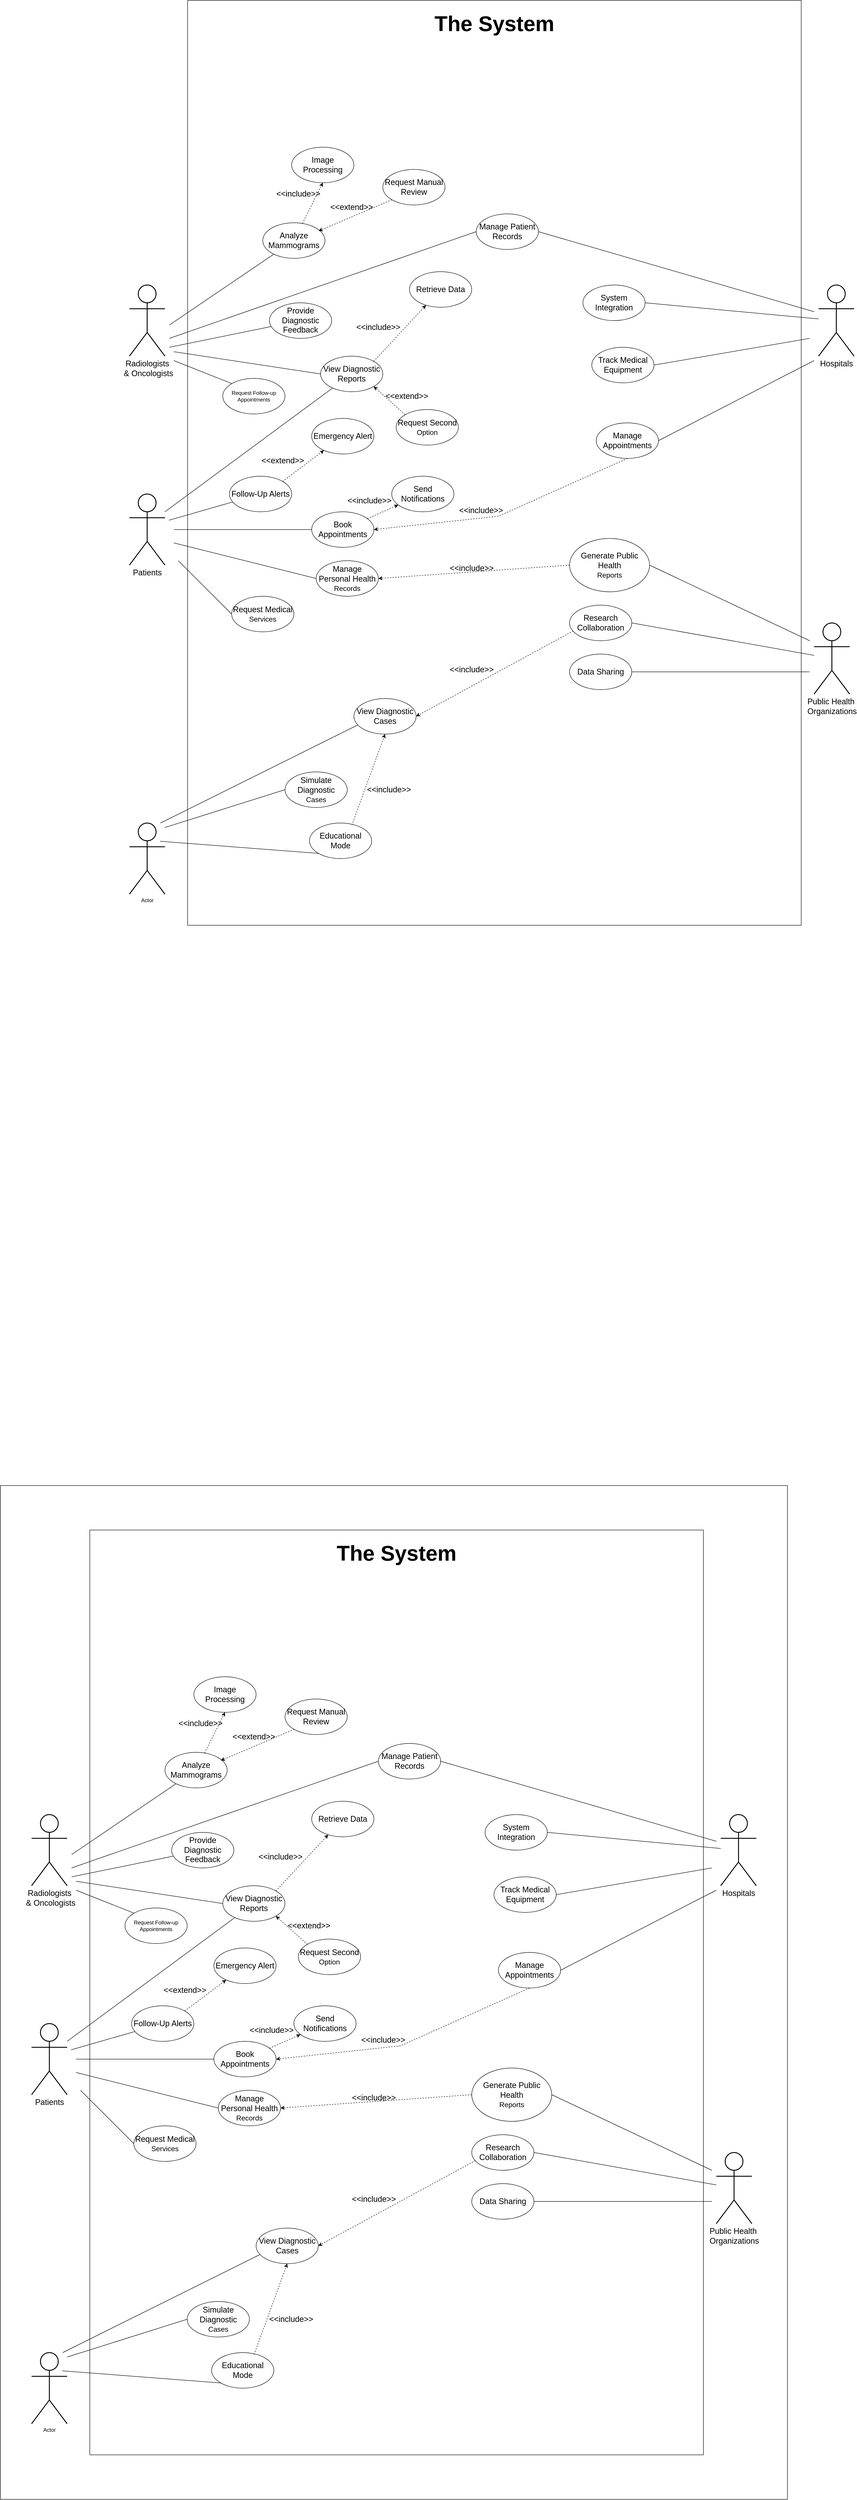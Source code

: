 <mxfile version="24.8.6">
  <diagram name="Page-1" id="EfvkMyXsry1boPUFlgPe">
    <mxGraphModel dx="5600" dy="-515" grid="1" gridSize="10" guides="1" tooltips="1" connect="1" arrows="1" fold="1" page="1" pageScale="1" pageWidth="850" pageHeight="1100" math="0" shadow="0">
      <root>
        <mxCell id="0" />
        <mxCell id="1" parent="0" />
        <mxCell id="jNFCbJLxegR6J5QKIv35-41" value="" style="rounded=0;whiteSpace=wrap;html=1;" vertex="1" parent="1">
          <mxGeometry x="1731" y="3530" width="1380" height="2080" as="geometry" />
        </mxCell>
        <mxCell id="jNFCbJLxegR6J5QKIv35-125" value="&lt;font style=&quot;font-size: 18px;&quot;&gt;&lt;font style=&quot;&quot;&gt;Radiologists&lt;/font&gt;&lt;/font&gt;&lt;div&gt;&lt;font style=&quot;font-size: 18px;&quot;&gt;&lt;font style=&quot;&quot;&gt;&amp;nbsp;&lt;/font&gt;&lt;span style=&quot;background-color: initial;&quot;&gt;&amp;amp;&amp;nbsp;Oncologists&lt;/span&gt;&lt;/font&gt;&lt;/div&gt;" style="shape=umlActor;verticalLabelPosition=bottom;verticalAlign=top;html=1;outlineConnect=0;strokeWidth=2;" vertex="1" parent="1">
          <mxGeometry x="1600" y="4170" width="80" height="160" as="geometry" />
        </mxCell>
        <mxCell id="jNFCbJLxegR6J5QKIv35-126" value="&lt;font style=&quot;font-size: 18px;&quot;&gt;Hospitals&lt;/font&gt;" style="shape=umlActor;verticalLabelPosition=bottom;verticalAlign=top;html=1;outlineConnect=0;strokeWidth=2;" vertex="1" parent="1">
          <mxGeometry x="3150" y="4170" width="80" height="160" as="geometry" />
        </mxCell>
        <mxCell id="jNFCbJLxegR6J5QKIv35-127" value="&lt;font style=&quot;font-size: 18px;&quot;&gt;Patients&lt;/font&gt;" style="shape=umlActor;verticalLabelPosition=bottom;verticalAlign=top;html=1;outlineConnect=0;strokeWidth=2;" vertex="1" parent="1">
          <mxGeometry x="1600" y="4640" width="80" height="160" as="geometry" />
        </mxCell>
        <mxCell id="jNFCbJLxegR6J5QKIv35-128" value="&lt;font style=&quot;font-size: 18px;&quot;&gt;&lt;font style=&quot;&quot;&gt;Public Health&amp;nbsp;&lt;/font&gt;&lt;/font&gt;&lt;div&gt;&lt;font style=&quot;font-size: 18px;&quot;&gt;&lt;span style=&quot;background-color: initial;&quot;&gt;Organizations&lt;/span&gt;&lt;/font&gt;&lt;/div&gt;" style="shape=umlActor;verticalLabelPosition=bottom;verticalAlign=top;html=1;outlineConnect=0;strokeWidth=2;" vertex="1" parent="1">
          <mxGeometry x="3140" y="4930" width="80" height="160" as="geometry" />
        </mxCell>
        <mxCell id="jNFCbJLxegR6J5QKIv35-129" value="Actor" style="shape=umlActor;verticalLabelPosition=bottom;verticalAlign=top;html=1;outlineConnect=0;strokeWidth=2;" vertex="1" parent="1">
          <mxGeometry x="1600" y="5380" width="80" height="160" as="geometry" />
        </mxCell>
        <mxCell id="jNFCbJLxegR6J5QKIv35-130" value="&lt;b&gt;&lt;font style=&quot;font-size: 48px;&quot;&gt;The System&lt;/font&gt;&lt;/b&gt;" style="text;html=1;align=center;verticalAlign=middle;whiteSpace=wrap;rounded=0;" vertex="1" parent="1">
          <mxGeometry x="2216" y="3567" width="410" height="30" as="geometry" />
        </mxCell>
        <mxCell id="jNFCbJLxegR6J5QKIv35-131" value="&lt;font style=&quot;font-size: 18px;&quot;&gt;Analyze Mammograms&lt;/font&gt;" style="ellipse;whiteSpace=wrap;html=1;" vertex="1" parent="1">
          <mxGeometry x="1900" y="4030" width="140" height="80" as="geometry" />
        </mxCell>
        <mxCell id="jNFCbJLxegR6J5QKIv35-132" value="&lt;font style=&quot;font-size: 18px;&quot;&gt;Image Processing&lt;/font&gt;" style="ellipse;whiteSpace=wrap;html=1;" vertex="1" parent="1">
          <mxGeometry x="1965" y="3860" width="140" height="80" as="geometry" />
        </mxCell>
        <mxCell id="jNFCbJLxegR6J5QKIv35-133" value="&lt;font style=&quot;font-size: 18px;&quot;&gt;Request Manual Review&lt;/font&gt;" style="ellipse;whiteSpace=wrap;html=1;" vertex="1" parent="1">
          <mxGeometry x="2170" y="3910" width="140" height="80" as="geometry" />
        </mxCell>
        <mxCell id="jNFCbJLxegR6J5QKIv35-134" value="&lt;font style=&quot;font-size: 18px;&quot;&gt;Manage Patient Records&lt;/font&gt;" style="ellipse;whiteSpace=wrap;html=1;" vertex="1" parent="1">
          <mxGeometry x="2380" y="4010" width="140" height="80" as="geometry" />
        </mxCell>
        <mxCell id="jNFCbJLxegR6J5QKIv35-135" value="&lt;font style=&quot;font-size: 18px;&quot;&gt;Provide Diagnostic Feedback&lt;/font&gt;" style="ellipse;whiteSpace=wrap;html=1;" vertex="1" parent="1">
          <mxGeometry x="1915" y="4210" width="140" height="80" as="geometry" />
        </mxCell>
        <mxCell id="jNFCbJLxegR6J5QKIv35-136" value="&lt;font style=&quot;font-size: 18px;&quot;&gt;Retrieve Data&lt;/font&gt;" style="ellipse;whiteSpace=wrap;html=1;" vertex="1" parent="1">
          <mxGeometry x="2230" y="4140" width="140" height="80" as="geometry" />
        </mxCell>
        <mxCell id="jNFCbJLxegR6J5QKIv35-137" value="&lt;font style=&quot;font-size: 18px;&quot;&gt;System Integration&lt;/font&gt;" style="ellipse;whiteSpace=wrap;html=1;" vertex="1" parent="1">
          <mxGeometry x="2620" y="4170" width="140" height="80" as="geometry" />
        </mxCell>
        <mxCell id="jNFCbJLxegR6J5QKIv35-138" value="Request Follow-up&lt;div&gt;Appointments&lt;/div&gt;" style="ellipse;whiteSpace=wrap;html=1;" vertex="1" parent="1">
          <mxGeometry x="1810" y="4380" width="140" height="80" as="geometry" />
        </mxCell>
        <mxCell id="jNFCbJLxegR6J5QKIv35-139" value="&lt;font style=&quot;font-size: 18px;&quot;&gt;View Diagnostic Reports&lt;/font&gt;" style="ellipse;whiteSpace=wrap;html=1;" vertex="1" parent="1">
          <mxGeometry x="2030" y="4330" width="140" height="80" as="geometry" />
        </mxCell>
        <mxCell id="jNFCbJLxegR6J5QKIv35-140" value="&lt;font style=&quot;font-size: 18px;&quot;&gt;Track Medical Equipment&lt;/font&gt;" style="ellipse;whiteSpace=wrap;html=1;" vertex="1" parent="1">
          <mxGeometry x="2640" y="4310" width="140" height="80" as="geometry" />
        </mxCell>
        <mxCell id="jNFCbJLxegR6J5QKIv35-141" value="&lt;font style=&quot;font-size: 18px;&quot;&gt;Follow-Up Alerts&lt;/font&gt;" style="ellipse;whiteSpace=wrap;html=1;" vertex="1" parent="1">
          <mxGeometry x="1825" y="4600" width="140" height="80" as="geometry" />
        </mxCell>
        <mxCell id="jNFCbJLxegR6J5QKIv35-142" value="&lt;font style=&quot;font-size: 18px;&quot;&gt;Emergency Alert&lt;/font&gt;" style="ellipse;whiteSpace=wrap;html=1;" vertex="1" parent="1">
          <mxGeometry x="2010" y="4470" width="140" height="80" as="geometry" />
        </mxCell>
        <mxCell id="jNFCbJLxegR6J5QKIv35-143" value="&lt;font style=&quot;font-size: 18px;&quot;&gt;Request Second&lt;/font&gt;&lt;div&gt;&lt;font size=&quot;3&quot;&gt;Option&lt;/font&gt;&lt;/div&gt;" style="ellipse;whiteSpace=wrap;html=1;" vertex="1" parent="1">
          <mxGeometry x="2200" y="4450" width="140" height="80" as="geometry" />
        </mxCell>
        <mxCell id="jNFCbJLxegR6J5QKIv35-144" value="&lt;font style=&quot;font-size: 18px;&quot;&gt;Send Notifications&lt;/font&gt;" style="ellipse;whiteSpace=wrap;html=1;" vertex="1" parent="1">
          <mxGeometry x="2190" y="4600" width="140" height="80" as="geometry" />
        </mxCell>
        <mxCell id="jNFCbJLxegR6J5QKIv35-145" value="&lt;font style=&quot;font-size: 18px;&quot;&gt;Book Appointments&lt;/font&gt;" style="ellipse;whiteSpace=wrap;html=1;" vertex="1" parent="1">
          <mxGeometry x="2010" y="4680" width="140" height="80" as="geometry" />
        </mxCell>
        <mxCell id="jNFCbJLxegR6J5QKIv35-146" value="&lt;font style=&quot;font-size: 18px;&quot;&gt;Manage Appointments&lt;/font&gt;" style="ellipse;whiteSpace=wrap;html=1;" vertex="1" parent="1">
          <mxGeometry x="2650" y="4480" width="140" height="80" as="geometry" />
        </mxCell>
        <mxCell id="jNFCbJLxegR6J5QKIv35-147" value="&lt;font style=&quot;font-size: 18px;&quot;&gt;Generate Public Health&lt;/font&gt;&lt;div&gt;&lt;font size=&quot;3&quot;&gt;Reports&lt;/font&gt;&lt;/div&gt;" style="ellipse;whiteSpace=wrap;html=1;" vertex="1" parent="1">
          <mxGeometry x="2590" y="4740" width="180" height="120" as="geometry" />
        </mxCell>
        <mxCell id="jNFCbJLxegR6J5QKIv35-148" value="&lt;font style=&quot;font-size: 18px;&quot;&gt;Manage Personal Health&lt;/font&gt;&lt;div&gt;&lt;font size=&quot;3&quot;&gt;Records&lt;/font&gt;&lt;/div&gt;" style="ellipse;whiteSpace=wrap;html=1;" vertex="1" parent="1">
          <mxGeometry x="2020" y="4790" width="140" height="80" as="geometry" />
        </mxCell>
        <mxCell id="jNFCbJLxegR6J5QKIv35-149" value="&lt;font style=&quot;font-size: 18px;&quot;&gt;Request Medical&lt;/font&gt;&lt;div&gt;&lt;font size=&quot;3&quot;&gt;Services&lt;/font&gt;&lt;/div&gt;" style="ellipse;whiteSpace=wrap;html=1;" vertex="1" parent="1">
          <mxGeometry x="1830" y="4870" width="140" height="80" as="geometry" />
        </mxCell>
        <mxCell id="jNFCbJLxegR6J5QKIv35-150" value="&lt;font style=&quot;font-size: 18px;&quot;&gt;Research Collaboration&lt;/font&gt;" style="ellipse;whiteSpace=wrap;html=1;" vertex="1" parent="1">
          <mxGeometry x="2590" y="4890" width="140" height="80" as="geometry" />
        </mxCell>
        <mxCell id="jNFCbJLxegR6J5QKIv35-151" value="&lt;font style=&quot;font-size: 18px;&quot;&gt;View Diagnostic Cases&lt;/font&gt;" style="ellipse;whiteSpace=wrap;html=1;" vertex="1" parent="1">
          <mxGeometry x="2105" y="5100" width="140" height="80" as="geometry" />
        </mxCell>
        <mxCell id="jNFCbJLxegR6J5QKIv35-152" value="&lt;font style=&quot;font-size: 18px;&quot;&gt;Data Sharing&lt;/font&gt;" style="ellipse;whiteSpace=wrap;html=1;" vertex="1" parent="1">
          <mxGeometry x="2590" y="5000" width="140" height="80" as="geometry" />
        </mxCell>
        <mxCell id="jNFCbJLxegR6J5QKIv35-153" value="&lt;font style=&quot;font-size: 18px;&quot;&gt;Simulate Diagnostic&lt;/font&gt;&lt;div&gt;&lt;font size=&quot;3&quot;&gt;Cases&lt;/font&gt;&lt;/div&gt;" style="ellipse;whiteSpace=wrap;html=1;" vertex="1" parent="1">
          <mxGeometry x="1950" y="5265" width="140" height="80" as="geometry" />
        </mxCell>
        <mxCell id="jNFCbJLxegR6J5QKIv35-154" value="&lt;font style=&quot;font-size: 18px;&quot;&gt;Educational Mode&lt;/font&gt;" style="ellipse;whiteSpace=wrap;html=1;" vertex="1" parent="1">
          <mxGeometry x="2005" y="5380" width="140" height="80" as="geometry" />
        </mxCell>
        <mxCell id="jNFCbJLxegR6J5QKIv35-155" value="" style="endArrow=none;html=1;rounded=0;" edge="1" target="jNFCbJLxegR6J5QKIv35-131" parent="1">
          <mxGeometry width="50" height="50" relative="1" as="geometry">
            <mxPoint x="1690" y="4260" as="sourcePoint" />
            <mxPoint x="1740" y="4210" as="targetPoint" />
          </mxGeometry>
        </mxCell>
        <mxCell id="jNFCbJLxegR6J5QKIv35-156" value="" style="endArrow=classic;html=1;rounded=0;entryX=0.5;entryY=1;entryDx=0;entryDy=0;dashed=1;" edge="1" source="jNFCbJLxegR6J5QKIv35-131" target="jNFCbJLxegR6J5QKIv35-132" parent="1">
          <mxGeometry width="50" height="50" relative="1" as="geometry">
            <mxPoint x="1905" y="4010" as="sourcePoint" />
            <mxPoint x="1955" y="3960" as="targetPoint" />
          </mxGeometry>
        </mxCell>
        <mxCell id="jNFCbJLxegR6J5QKIv35-157" value="" style="endArrow=classic;html=1;rounded=0;entryX=0.898;entryY=0.23;entryDx=0;entryDy=0;dashed=1;exitX=0;exitY=1;exitDx=0;exitDy=0;entryPerimeter=0;" edge="1" source="jNFCbJLxegR6J5QKIv35-133" target="jNFCbJLxegR6J5QKIv35-131" parent="1">
          <mxGeometry width="50" height="50" relative="1" as="geometry">
            <mxPoint x="1929" y="4022" as="sourcePoint" />
            <mxPoint x="1950" y="3980" as="targetPoint" />
          </mxGeometry>
        </mxCell>
        <mxCell id="jNFCbJLxegR6J5QKIv35-158" value="" style="endArrow=none;html=1;rounded=0;entryX=0;entryY=0.5;entryDx=0;entryDy=0;" edge="1" target="jNFCbJLxegR6J5QKIv35-134" parent="1">
          <mxGeometry width="50" height="50" relative="1" as="geometry">
            <mxPoint x="1690" y="4290" as="sourcePoint" />
            <mxPoint x="1740" y="4240" as="targetPoint" />
          </mxGeometry>
        </mxCell>
        <mxCell id="jNFCbJLxegR6J5QKIv35-159" value="" style="endArrow=none;html=1;rounded=0;" edge="1" target="jNFCbJLxegR6J5QKIv35-135" parent="1">
          <mxGeometry width="50" height="50" relative="1" as="geometry">
            <mxPoint x="1690" y="4310" as="sourcePoint" />
            <mxPoint x="1760" y="4270" as="targetPoint" />
          </mxGeometry>
        </mxCell>
        <mxCell id="jNFCbJLxegR6J5QKIv35-160" value="" style="endArrow=classic;html=1;rounded=0;exitX=1;exitY=0;exitDx=0;exitDy=0;dashed=1;" edge="1" source="jNFCbJLxegR6J5QKIv35-139" target="jNFCbJLxegR6J5QKIv35-136" parent="1">
          <mxGeometry width="50" height="50" relative="1" as="geometry">
            <mxPoint x="2120.003" y="4321.628" as="sourcePoint" />
            <mxPoint x="2260" y="4220" as="targetPoint" />
          </mxGeometry>
        </mxCell>
        <mxCell id="jNFCbJLxegR6J5QKIv35-161" value="" style="endArrow=none;html=1;rounded=0;exitX=1;exitY=0.5;exitDx=0;exitDy=0;" edge="1" source="jNFCbJLxegR6J5QKIv35-137" target="jNFCbJLxegR6J5QKIv35-126" parent="1">
          <mxGeometry width="50" height="50" relative="1" as="geometry">
            <mxPoint x="2460" y="4300" as="sourcePoint" />
            <mxPoint x="2510" y="4250" as="targetPoint" />
          </mxGeometry>
        </mxCell>
        <mxCell id="jNFCbJLxegR6J5QKIv35-162" value="" style="endArrow=none;html=1;rounded=0;exitX=1;exitY=0.5;exitDx=0;exitDy=0;" edge="1" source="jNFCbJLxegR6J5QKIv35-140" parent="1">
          <mxGeometry width="50" height="50" relative="1" as="geometry">
            <mxPoint x="2560" y="4440" as="sourcePoint" />
            <mxPoint x="3130" y="4290" as="targetPoint" />
          </mxGeometry>
        </mxCell>
        <mxCell id="jNFCbJLxegR6J5QKIv35-163" value="" style="endArrow=none;html=1;rounded=0;exitX=1;exitY=0.5;exitDx=0;exitDy=0;" edge="1" source="jNFCbJLxegR6J5QKIv35-146" parent="1">
          <mxGeometry width="50" height="50" relative="1" as="geometry">
            <mxPoint x="2440" y="4560" as="sourcePoint" />
            <mxPoint x="3140" y="4340" as="targetPoint" />
          </mxGeometry>
        </mxCell>
        <mxCell id="jNFCbJLxegR6J5QKIv35-164" value="" style="endArrow=classic;html=1;rounded=0;entryX=1;entryY=1;entryDx=0;entryDy=0;exitX=0;exitY=0;exitDx=0;exitDy=0;dashed=1;" edge="1" source="jNFCbJLxegR6J5QKIv35-143" target="jNFCbJLxegR6J5QKIv35-139" parent="1">
          <mxGeometry width="50" height="50" relative="1" as="geometry">
            <mxPoint x="2134.5" y="4500" as="sourcePoint" />
            <mxPoint x="2185.5" y="4429" as="targetPoint" />
          </mxGeometry>
        </mxCell>
        <mxCell id="jNFCbJLxegR6J5QKIv35-165" value="" style="endArrow=none;html=1;rounded=0;entryX=0;entryY=0;entryDx=0;entryDy=0;" edge="1" target="jNFCbJLxegR6J5QKIv35-138" parent="1">
          <mxGeometry width="50" height="50" relative="1" as="geometry">
            <mxPoint x="1700" y="4340" as="sourcePoint" />
            <mxPoint x="1915" y="4280" as="targetPoint" />
          </mxGeometry>
        </mxCell>
        <mxCell id="jNFCbJLxegR6J5QKIv35-166" value="" style="endArrow=classic;html=1;rounded=0;dashed=1;" edge="1" source="jNFCbJLxegR6J5QKIv35-145" target="jNFCbJLxegR6J5QKIv35-144" parent="1">
          <mxGeometry width="50" height="50" relative="1" as="geometry">
            <mxPoint x="2150" y="4650" as="sourcePoint" />
            <mxPoint x="2124" y="4599" as="targetPoint" />
          </mxGeometry>
        </mxCell>
        <mxCell id="jNFCbJLxegR6J5QKIv35-167" value="" style="endArrow=classic;html=1;rounded=0;dashed=1;exitX=1;exitY=0;exitDx=0;exitDy=0;" edge="1" source="jNFCbJLxegR6J5QKIv35-141" target="jNFCbJLxegR6J5QKIv35-142" parent="1">
          <mxGeometry width="50" height="50" relative="1" as="geometry">
            <mxPoint x="1991" y="4670" as="sourcePoint" />
            <mxPoint x="2029" y="4642" as="targetPoint" />
          </mxGeometry>
        </mxCell>
        <mxCell id="jNFCbJLxegR6J5QKIv35-168" value="" style="endArrow=classic;html=1;rounded=0;dashed=1;exitX=0.5;exitY=1;exitDx=0;exitDy=0;entryX=1;entryY=0.5;entryDx=0;entryDy=0;" edge="1" source="jNFCbJLxegR6J5QKIv35-146" target="jNFCbJLxegR6J5QKIv35-145" parent="1">
          <mxGeometry width="50" height="50" relative="1" as="geometry">
            <mxPoint x="2303" y="4730" as="sourcePoint" />
            <mxPoint x="2340" y="4702" as="targetPoint" />
            <Array as="points">
              <mxPoint x="2430" y="4690" />
            </Array>
          </mxGeometry>
        </mxCell>
        <mxCell id="jNFCbJLxegR6J5QKIv35-169" value="" style="endArrow=none;html=1;rounded=0;exitX=1;exitY=0.5;exitDx=0;exitDy=0;" edge="1" source="jNFCbJLxegR6J5QKIv35-147" parent="1">
          <mxGeometry width="50" height="50" relative="1" as="geometry">
            <mxPoint x="2820" y="4960" as="sourcePoint" />
            <mxPoint x="3130" y="4970" as="targetPoint" />
          </mxGeometry>
        </mxCell>
        <mxCell id="jNFCbJLxegR6J5QKIv35-170" value="" style="endArrow=classic;html=1;rounded=0;dashed=1;exitX=0;exitY=0.5;exitDx=0;exitDy=0;entryX=1;entryY=0.5;entryDx=0;entryDy=0;" edge="1" source="jNFCbJLxegR6J5QKIv35-147" target="jNFCbJLxegR6J5QKIv35-148" parent="1">
          <mxGeometry width="50" height="50" relative="1" as="geometry">
            <mxPoint x="2536" y="4720" as="sourcePoint" />
            <mxPoint x="2340" y="4812" as="targetPoint" />
          </mxGeometry>
        </mxCell>
        <mxCell id="jNFCbJLxegR6J5QKIv35-171" value="" style="endArrow=none;html=1;rounded=0;exitX=1;exitY=0.5;exitDx=0;exitDy=0;" edge="1" source="jNFCbJLxegR6J5QKIv35-150" parent="1" target="jNFCbJLxegR6J5QKIv35-128">
          <mxGeometry width="50" height="50" relative="1" as="geometry">
            <mxPoint x="2660" y="4990" as="sourcePoint" />
            <mxPoint x="3100" y="5040" as="targetPoint" />
          </mxGeometry>
        </mxCell>
        <mxCell id="jNFCbJLxegR6J5QKIv35-172" value="" style="endArrow=none;html=1;rounded=0;exitX=1;exitY=0.5;exitDx=0;exitDy=0;" edge="1" source="jNFCbJLxegR6J5QKIv35-152" parent="1">
          <mxGeometry width="50" height="50" relative="1" as="geometry">
            <mxPoint x="2690" y="5100" as="sourcePoint" />
            <mxPoint x="3130" y="5040" as="targetPoint" />
          </mxGeometry>
        </mxCell>
        <mxCell id="jNFCbJLxegR6J5QKIv35-173" value="" style="endArrow=none;html=1;rounded=0;" edge="1" target="jNFCbJLxegR6J5QKIv35-139" parent="1">
          <mxGeometry width="50" height="50" relative="1" as="geometry">
            <mxPoint x="1680" y="4680" as="sourcePoint" />
            <mxPoint x="1730" y="4630" as="targetPoint" />
          </mxGeometry>
        </mxCell>
        <mxCell id="jNFCbJLxegR6J5QKIv35-174" value="" style="endArrow=none;html=1;rounded=0;" edge="1" target="jNFCbJLxegR6J5QKIv35-141" parent="1">
          <mxGeometry width="50" height="50" relative="1" as="geometry">
            <mxPoint x="1689" y="4699" as="sourcePoint" />
            <mxPoint x="2065" y="4430" as="targetPoint" />
          </mxGeometry>
        </mxCell>
        <mxCell id="jNFCbJLxegR6J5QKIv35-175" value="" style="endArrow=none;html=1;rounded=0;entryX=0;entryY=0.5;entryDx=0;entryDy=0;" edge="1" target="jNFCbJLxegR6J5QKIv35-145" parent="1">
          <mxGeometry width="50" height="50" relative="1" as="geometry">
            <mxPoint x="1700" y="4720" as="sourcePoint" />
            <mxPoint x="1750" y="4670" as="targetPoint" />
          </mxGeometry>
        </mxCell>
        <mxCell id="jNFCbJLxegR6J5QKIv35-176" value="" style="endArrow=none;html=1;rounded=0;entryX=0;entryY=0.5;entryDx=0;entryDy=0;" edge="1" target="jNFCbJLxegR6J5QKIv35-149" parent="1">
          <mxGeometry width="50" height="50" relative="1" as="geometry">
            <mxPoint x="1710" y="4790" as="sourcePoint" />
            <mxPoint x="2020" y="4730" as="targetPoint" />
          </mxGeometry>
        </mxCell>
        <mxCell id="jNFCbJLxegR6J5QKIv35-177" value="" style="endArrow=none;html=1;rounded=0;entryX=0;entryY=0.5;entryDx=0;entryDy=0;" edge="1" target="jNFCbJLxegR6J5QKIv35-148" parent="1">
          <mxGeometry width="50" height="50" relative="1" as="geometry">
            <mxPoint x="1700" y="4750" as="sourcePoint" />
            <mxPoint x="1760" y="4710" as="targetPoint" />
          </mxGeometry>
        </mxCell>
        <mxCell id="jNFCbJLxegR6J5QKIv35-178" value="" style="endArrow=none;html=1;rounded=0;entryX=0;entryY=0.5;entryDx=0;entryDy=0;" edge="1" target="jNFCbJLxegR6J5QKIv35-153" parent="1">
          <mxGeometry width="50" height="50" relative="1" as="geometry">
            <mxPoint x="1680" y="5390" as="sourcePoint" />
            <mxPoint x="1720" y="5330" as="targetPoint" />
          </mxGeometry>
        </mxCell>
        <mxCell id="jNFCbJLxegR6J5QKIv35-179" value="" style="endArrow=none;html=1;rounded=0;entryX=0;entryY=1;entryDx=0;entryDy=0;" edge="1" target="jNFCbJLxegR6J5QKIv35-154" parent="1">
          <mxGeometry width="50" height="50" relative="1" as="geometry">
            <mxPoint x="1669" y="5421" as="sourcePoint" />
            <mxPoint x="1930" y="5250" as="targetPoint" />
          </mxGeometry>
        </mxCell>
        <mxCell id="jNFCbJLxegR6J5QKIv35-180" value="" style="endArrow=none;html=1;rounded=0;entryX=0.057;entryY=0.747;entryDx=0;entryDy=0;entryPerimeter=0;" edge="1" target="jNFCbJLxegR6J5QKIv35-151" parent="1">
          <mxGeometry width="50" height="50" relative="1" as="geometry">
            <mxPoint x="1670" y="5380" as="sourcePoint" />
            <mxPoint x="1720" y="5330" as="targetPoint" />
          </mxGeometry>
        </mxCell>
        <mxCell id="jNFCbJLxegR6J5QKIv35-181" value="" style="endArrow=classic;html=1;rounded=0;dashed=1;exitX=0.059;exitY=0.726;exitDx=0;exitDy=0;entryX=1;entryY=0.5;entryDx=0;entryDy=0;exitPerimeter=0;" edge="1" source="jNFCbJLxegR6J5QKIv35-150" target="jNFCbJLxegR6J5QKIv35-151" parent="1">
          <mxGeometry width="50" height="50" relative="1" as="geometry">
            <mxPoint x="2460" y="5005" as="sourcePoint" />
            <mxPoint x="2120" y="5015" as="targetPoint" />
          </mxGeometry>
        </mxCell>
        <mxCell id="jNFCbJLxegR6J5QKIv35-182" value="" style="endArrow=classic;html=1;rounded=0;dashed=1;exitX=0.682;exitY=0.053;exitDx=0;exitDy=0;entryX=0.5;entryY=1;entryDx=0;entryDy=0;exitPerimeter=0;" edge="1" source="jNFCbJLxegR6J5QKIv35-154" target="jNFCbJLxegR6J5QKIv35-151" parent="1">
          <mxGeometry width="50" height="50" relative="1" as="geometry">
            <mxPoint x="2481.5" y="5219" as="sourcePoint" />
            <mxPoint x="2218.5" y="5401" as="targetPoint" />
          </mxGeometry>
        </mxCell>
        <mxCell id="jNFCbJLxegR6J5QKIv35-183" value="" style="endArrow=none;html=1;rounded=0;exitX=1;exitY=0.5;exitDx=0;exitDy=0;" edge="1" source="jNFCbJLxegR6J5QKIv35-134" parent="1">
          <mxGeometry width="50" height="50" relative="1" as="geometry">
            <mxPoint x="2500" y="4180" as="sourcePoint" />
            <mxPoint x="3140" y="4230" as="targetPoint" />
          </mxGeometry>
        </mxCell>
        <mxCell id="jNFCbJLxegR6J5QKIv35-184" value="" style="endArrow=none;html=1;rounded=0;entryX=0;entryY=0.5;entryDx=0;entryDy=0;" edge="1" target="jNFCbJLxegR6J5QKIv35-139" parent="1">
          <mxGeometry width="50" height="50" relative="1" as="geometry">
            <mxPoint x="1700" y="4320" as="sourcePoint" />
            <mxPoint x="1929" y="4273" as="targetPoint" />
          </mxGeometry>
        </mxCell>
        <mxCell id="jNFCbJLxegR6J5QKIv35-185" value="&lt;font style=&quot;font-size: 18px;&quot;&gt;&amp;lt;&amp;lt;include&amp;gt;&amp;gt;&lt;/font&gt;" style="text;html=1;align=center;verticalAlign=middle;whiteSpace=wrap;rounded=0;" vertex="1" parent="1">
          <mxGeometry x="1950" y="3950" width="60" height="30" as="geometry" />
        </mxCell>
        <mxCell id="jNFCbJLxegR6J5QKIv35-186" value="&lt;font style=&quot;font-size: 18px;&quot;&gt;&amp;lt;&amp;lt;extend&amp;gt;&amp;gt;&lt;/font&gt;" style="text;html=1;align=center;verticalAlign=middle;whiteSpace=wrap;rounded=0;" vertex="1" parent="1">
          <mxGeometry x="2070" y="3980" width="60" height="30" as="geometry" />
        </mxCell>
        <mxCell id="jNFCbJLxegR6J5QKIv35-187" value="&lt;font style=&quot;font-size: 18px;&quot;&gt;&amp;lt;&amp;lt;extend&amp;gt;&amp;gt;&lt;/font&gt;" style="text;html=1;align=center;verticalAlign=middle;whiteSpace=wrap;rounded=0;" vertex="1" parent="1">
          <mxGeometry x="2194" y="4405" width="60" height="30" as="geometry" />
        </mxCell>
        <mxCell id="jNFCbJLxegR6J5QKIv35-188" value="&lt;font style=&quot;font-size: 18px;&quot;&gt;&amp;lt;&amp;lt;include&amp;gt;&amp;gt;&lt;/font&gt;" style="text;html=1;align=center;verticalAlign=middle;whiteSpace=wrap;rounded=0;" vertex="1" parent="1">
          <mxGeometry x="2130" y="4250" width="60" height="30" as="geometry" />
        </mxCell>
        <mxCell id="jNFCbJLxegR6J5QKIv35-189" value="&lt;font style=&quot;font-size: 18px;&quot;&gt;&amp;lt;&amp;lt;extend&amp;gt;&amp;gt;&lt;/font&gt;" style="text;html=1;align=center;verticalAlign=middle;whiteSpace=wrap;rounded=0;" vertex="1" parent="1">
          <mxGeometry x="1915" y="4550" width="60" height="30" as="geometry" />
        </mxCell>
        <mxCell id="jNFCbJLxegR6J5QKIv35-190" value="&lt;font style=&quot;font-size: 18px;&quot;&gt;&amp;lt;&amp;lt;include&amp;gt;&amp;gt;&lt;/font&gt;" style="text;html=1;align=center;verticalAlign=middle;whiteSpace=wrap;rounded=0;" vertex="1" parent="1">
          <mxGeometry x="2110" y="4640" width="60" height="30" as="geometry" />
        </mxCell>
        <mxCell id="jNFCbJLxegR6J5QKIv35-191" value="&lt;font style=&quot;font-size: 18px;&quot;&gt;&amp;lt;&amp;lt;include&amp;gt;&amp;gt;&lt;/font&gt;" style="text;html=1;align=center;verticalAlign=middle;whiteSpace=wrap;rounded=0;" vertex="1" parent="1">
          <mxGeometry x="2361" y="4662" width="60" height="30" as="geometry" />
        </mxCell>
        <mxCell id="jNFCbJLxegR6J5QKIv35-192" value="&lt;font style=&quot;font-size: 18px;&quot;&gt;&amp;lt;&amp;lt;include&amp;gt;&amp;gt;&lt;/font&gt;" style="text;html=1;align=center;verticalAlign=middle;whiteSpace=wrap;rounded=0;" vertex="1" parent="1">
          <mxGeometry x="2340" y="4792" width="60" height="30" as="geometry" />
        </mxCell>
        <mxCell id="jNFCbJLxegR6J5QKIv35-193" value="&lt;font style=&quot;font-size: 18px;&quot;&gt;&amp;lt;&amp;lt;include&amp;gt;&amp;gt;&lt;/font&gt;" style="text;html=1;align=center;verticalAlign=middle;whiteSpace=wrap;rounded=0;" vertex="1" parent="1">
          <mxGeometry x="2340" y="5020" width="60" height="30" as="geometry" />
        </mxCell>
        <mxCell id="jNFCbJLxegR6J5QKIv35-194" value="&lt;font style=&quot;font-size: 18px;&quot;&gt;&amp;lt;&amp;lt;include&amp;gt;&amp;gt;&lt;/font&gt;" style="text;html=1;align=center;verticalAlign=middle;whiteSpace=wrap;rounded=0;" vertex="1" parent="1">
          <mxGeometry x="2154" y="5290" width="60" height="30" as="geometry" />
        </mxCell>
        <mxCell id="jNFCbJLxegR6J5QKIv35-199" value="" style="rounded=0;whiteSpace=wrap;html=1;fillColor=none;container=1;" vertex="1" parent="1">
          <mxGeometry x="1310" y="6870" width="1770" height="2280" as="geometry" />
        </mxCell>
        <mxCell id="jNFCbJLxegR6J5QKIv35-200" value="" style="rounded=0;whiteSpace=wrap;html=1;" vertex="1" parent="jNFCbJLxegR6J5QKIv35-199">
          <mxGeometry x="201" y="100" width="1380" height="2080" as="geometry" />
        </mxCell>
        <mxCell id="jNFCbJLxegR6J5QKIv35-201" value="&lt;font style=&quot;font-size: 18px;&quot;&gt;&lt;font style=&quot;&quot;&gt;Radiologists&lt;/font&gt;&lt;/font&gt;&lt;div&gt;&lt;font style=&quot;font-size: 18px;&quot;&gt;&lt;font style=&quot;&quot;&gt;&amp;nbsp;&lt;/font&gt;&lt;span style=&quot;background-color: initial;&quot;&gt;&amp;amp;&amp;nbsp;Oncologists&lt;/span&gt;&lt;/font&gt;&lt;/div&gt;" style="shape=umlActor;verticalLabelPosition=bottom;verticalAlign=top;html=1;outlineConnect=0;strokeWidth=2;" vertex="1" parent="jNFCbJLxegR6J5QKIv35-199">
          <mxGeometry x="70" y="740" width="80" height="160" as="geometry" />
        </mxCell>
        <mxCell id="jNFCbJLxegR6J5QKIv35-202" value="&lt;font style=&quot;font-size: 18px;&quot;&gt;Hospitals&lt;/font&gt;" style="shape=umlActor;verticalLabelPosition=bottom;verticalAlign=top;html=1;outlineConnect=0;strokeWidth=2;" vertex="1" parent="jNFCbJLxegR6J5QKIv35-199">
          <mxGeometry x="1620" y="740" width="80" height="160" as="geometry" />
        </mxCell>
        <mxCell id="jNFCbJLxegR6J5QKIv35-203" value="&lt;font style=&quot;font-size: 18px;&quot;&gt;Patients&lt;/font&gt;" style="shape=umlActor;verticalLabelPosition=bottom;verticalAlign=top;html=1;outlineConnect=0;strokeWidth=2;" vertex="1" parent="jNFCbJLxegR6J5QKIv35-199">
          <mxGeometry x="70" y="1210" width="80" height="160" as="geometry" />
        </mxCell>
        <mxCell id="jNFCbJLxegR6J5QKIv35-204" value="&lt;font style=&quot;font-size: 18px;&quot;&gt;&lt;font style=&quot;&quot;&gt;Public Health&amp;nbsp;&lt;/font&gt;&lt;/font&gt;&lt;div&gt;&lt;font style=&quot;font-size: 18px;&quot;&gt;&lt;span style=&quot;background-color: initial;&quot;&gt;Organizations&lt;/span&gt;&lt;/font&gt;&lt;/div&gt;" style="shape=umlActor;verticalLabelPosition=bottom;verticalAlign=top;html=1;outlineConnect=0;strokeWidth=2;" vertex="1" parent="jNFCbJLxegR6J5QKIv35-199">
          <mxGeometry x="1610" y="1500" width="80" height="160" as="geometry" />
        </mxCell>
        <mxCell id="jNFCbJLxegR6J5QKIv35-205" value="Actor" style="shape=umlActor;verticalLabelPosition=bottom;verticalAlign=top;html=1;outlineConnect=0;strokeWidth=2;" vertex="1" parent="jNFCbJLxegR6J5QKIv35-199">
          <mxGeometry x="70" y="1950" width="80" height="160" as="geometry" />
        </mxCell>
        <mxCell id="jNFCbJLxegR6J5QKIv35-206" value="&lt;b&gt;&lt;font style=&quot;font-size: 48px;&quot;&gt;The System&lt;/font&gt;&lt;/b&gt;" style="text;html=1;align=center;verticalAlign=middle;whiteSpace=wrap;rounded=0;" vertex="1" parent="jNFCbJLxegR6J5QKIv35-199">
          <mxGeometry x="686" y="137" width="410" height="30" as="geometry" />
        </mxCell>
        <mxCell id="jNFCbJLxegR6J5QKIv35-207" value="&lt;font style=&quot;font-size: 18px;&quot;&gt;Analyze Mammograms&lt;/font&gt;" style="ellipse;whiteSpace=wrap;html=1;" vertex="1" parent="jNFCbJLxegR6J5QKIv35-199">
          <mxGeometry x="370" y="600" width="140" height="80" as="geometry" />
        </mxCell>
        <mxCell id="jNFCbJLxegR6J5QKIv35-208" value="&lt;font style=&quot;font-size: 18px;&quot;&gt;Image Processing&lt;/font&gt;" style="ellipse;whiteSpace=wrap;html=1;" vertex="1" parent="jNFCbJLxegR6J5QKIv35-199">
          <mxGeometry x="435" y="430" width="140" height="80" as="geometry" />
        </mxCell>
        <mxCell id="jNFCbJLxegR6J5QKIv35-209" value="&lt;font style=&quot;font-size: 18px;&quot;&gt;Request Manual Review&lt;/font&gt;" style="ellipse;whiteSpace=wrap;html=1;" vertex="1" parent="jNFCbJLxegR6J5QKIv35-199">
          <mxGeometry x="640" y="480" width="140" height="80" as="geometry" />
        </mxCell>
        <mxCell id="jNFCbJLxegR6J5QKIv35-210" value="&lt;font style=&quot;font-size: 18px;&quot;&gt;Manage Patient Records&lt;/font&gt;" style="ellipse;whiteSpace=wrap;html=1;" vertex="1" parent="jNFCbJLxegR6J5QKIv35-199">
          <mxGeometry x="850" y="580" width="140" height="80" as="geometry" />
        </mxCell>
        <mxCell id="jNFCbJLxegR6J5QKIv35-211" value="&lt;font style=&quot;font-size: 18px;&quot;&gt;Provide Diagnostic Feedback&lt;/font&gt;" style="ellipse;whiteSpace=wrap;html=1;" vertex="1" parent="jNFCbJLxegR6J5QKIv35-199">
          <mxGeometry x="385" y="780" width="140" height="80" as="geometry" />
        </mxCell>
        <mxCell id="jNFCbJLxegR6J5QKIv35-212" value="&lt;font style=&quot;font-size: 18px;&quot;&gt;Retrieve Data&lt;/font&gt;" style="ellipse;whiteSpace=wrap;html=1;" vertex="1" parent="jNFCbJLxegR6J5QKIv35-199">
          <mxGeometry x="700" y="710" width="140" height="80" as="geometry" />
        </mxCell>
        <mxCell id="jNFCbJLxegR6J5QKIv35-213" value="&lt;font style=&quot;font-size: 18px;&quot;&gt;System Integration&lt;/font&gt;" style="ellipse;whiteSpace=wrap;html=1;" vertex="1" parent="jNFCbJLxegR6J5QKIv35-199">
          <mxGeometry x="1090" y="740" width="140" height="80" as="geometry" />
        </mxCell>
        <mxCell id="jNFCbJLxegR6J5QKIv35-214" value="Request Follow-up&lt;div&gt;Appointments&lt;/div&gt;" style="ellipse;whiteSpace=wrap;html=1;" vertex="1" parent="jNFCbJLxegR6J5QKIv35-199">
          <mxGeometry x="280" y="950" width="140" height="80" as="geometry" />
        </mxCell>
        <mxCell id="jNFCbJLxegR6J5QKIv35-215" value="&lt;font style=&quot;font-size: 18px;&quot;&gt;View Diagnostic Reports&lt;/font&gt;" style="ellipse;whiteSpace=wrap;html=1;" vertex="1" parent="jNFCbJLxegR6J5QKIv35-199">
          <mxGeometry x="500" y="900" width="140" height="80" as="geometry" />
        </mxCell>
        <mxCell id="jNFCbJLxegR6J5QKIv35-216" value="&lt;font style=&quot;font-size: 18px;&quot;&gt;Track Medical Equipment&lt;/font&gt;" style="ellipse;whiteSpace=wrap;html=1;" vertex="1" parent="jNFCbJLxegR6J5QKIv35-199">
          <mxGeometry x="1110" y="880" width="140" height="80" as="geometry" />
        </mxCell>
        <mxCell id="jNFCbJLxegR6J5QKIv35-217" value="&lt;font style=&quot;font-size: 18px;&quot;&gt;Follow-Up Alerts&lt;/font&gt;" style="ellipse;whiteSpace=wrap;html=1;" vertex="1" parent="jNFCbJLxegR6J5QKIv35-199">
          <mxGeometry x="295" y="1170" width="140" height="80" as="geometry" />
        </mxCell>
        <mxCell id="jNFCbJLxegR6J5QKIv35-218" value="&lt;font style=&quot;font-size: 18px;&quot;&gt;Emergency Alert&lt;/font&gt;" style="ellipse;whiteSpace=wrap;html=1;" vertex="1" parent="jNFCbJLxegR6J5QKIv35-199">
          <mxGeometry x="480" y="1040" width="140" height="80" as="geometry" />
        </mxCell>
        <mxCell id="jNFCbJLxegR6J5QKIv35-219" value="&lt;font style=&quot;font-size: 18px;&quot;&gt;Request Second&lt;/font&gt;&lt;div&gt;&lt;font size=&quot;3&quot;&gt;Option&lt;/font&gt;&lt;/div&gt;" style="ellipse;whiteSpace=wrap;html=1;" vertex="1" parent="jNFCbJLxegR6J5QKIv35-199">
          <mxGeometry x="670" y="1020" width="140" height="80" as="geometry" />
        </mxCell>
        <mxCell id="jNFCbJLxegR6J5QKIv35-220" value="&lt;font style=&quot;font-size: 18px;&quot;&gt;Send Notifications&lt;/font&gt;" style="ellipse;whiteSpace=wrap;html=1;" vertex="1" parent="jNFCbJLxegR6J5QKIv35-199">
          <mxGeometry x="660" y="1170" width="140" height="80" as="geometry" />
        </mxCell>
        <mxCell id="jNFCbJLxegR6J5QKIv35-221" value="&lt;font style=&quot;font-size: 18px;&quot;&gt;Book Appointments&lt;/font&gt;" style="ellipse;whiteSpace=wrap;html=1;" vertex="1" parent="jNFCbJLxegR6J5QKIv35-199">
          <mxGeometry x="480" y="1250" width="140" height="80" as="geometry" />
        </mxCell>
        <mxCell id="jNFCbJLxegR6J5QKIv35-222" value="&lt;font style=&quot;font-size: 18px;&quot;&gt;Manage Appointments&lt;/font&gt;" style="ellipse;whiteSpace=wrap;html=1;" vertex="1" parent="jNFCbJLxegR6J5QKIv35-199">
          <mxGeometry x="1120" y="1050" width="140" height="80" as="geometry" />
        </mxCell>
        <mxCell id="jNFCbJLxegR6J5QKIv35-223" value="&lt;font style=&quot;font-size: 18px;&quot;&gt;Generate Public Health&lt;/font&gt;&lt;div&gt;&lt;font size=&quot;3&quot;&gt;Reports&lt;/font&gt;&lt;/div&gt;" style="ellipse;whiteSpace=wrap;html=1;" vertex="1" parent="jNFCbJLxegR6J5QKIv35-199">
          <mxGeometry x="1060" y="1310" width="180" height="120" as="geometry" />
        </mxCell>
        <mxCell id="jNFCbJLxegR6J5QKIv35-224" value="&lt;font style=&quot;font-size: 18px;&quot;&gt;Manage Personal Health&lt;/font&gt;&lt;div&gt;&lt;font size=&quot;3&quot;&gt;Records&lt;/font&gt;&lt;/div&gt;" style="ellipse;whiteSpace=wrap;html=1;" vertex="1" parent="jNFCbJLxegR6J5QKIv35-199">
          <mxGeometry x="490" y="1360" width="140" height="80" as="geometry" />
        </mxCell>
        <mxCell id="jNFCbJLxegR6J5QKIv35-225" value="&lt;font style=&quot;font-size: 18px;&quot;&gt;Request Medical&lt;/font&gt;&lt;div&gt;&lt;font size=&quot;3&quot;&gt;Services&lt;/font&gt;&lt;/div&gt;" style="ellipse;whiteSpace=wrap;html=1;" vertex="1" parent="jNFCbJLxegR6J5QKIv35-199">
          <mxGeometry x="300" y="1440" width="140" height="80" as="geometry" />
        </mxCell>
        <mxCell id="jNFCbJLxegR6J5QKIv35-226" value="&lt;font style=&quot;font-size: 18px;&quot;&gt;Research Collaboration&lt;/font&gt;" style="ellipse;whiteSpace=wrap;html=1;" vertex="1" parent="jNFCbJLxegR6J5QKIv35-199">
          <mxGeometry x="1060" y="1460" width="140" height="80" as="geometry" />
        </mxCell>
        <mxCell id="jNFCbJLxegR6J5QKIv35-227" value="&lt;font style=&quot;font-size: 18px;&quot;&gt;View Diagnostic Cases&lt;/font&gt;" style="ellipse;whiteSpace=wrap;html=1;" vertex="1" parent="jNFCbJLxegR6J5QKIv35-199">
          <mxGeometry x="575" y="1670" width="140" height="80" as="geometry" />
        </mxCell>
        <mxCell id="jNFCbJLxegR6J5QKIv35-228" value="&lt;font style=&quot;font-size: 18px;&quot;&gt;Data Sharing&lt;/font&gt;" style="ellipse;whiteSpace=wrap;html=1;" vertex="1" parent="jNFCbJLxegR6J5QKIv35-199">
          <mxGeometry x="1060" y="1570" width="140" height="80" as="geometry" />
        </mxCell>
        <mxCell id="jNFCbJLxegR6J5QKIv35-229" value="&lt;font style=&quot;font-size: 18px;&quot;&gt;Simulate Diagnostic&lt;/font&gt;&lt;div&gt;&lt;font size=&quot;3&quot;&gt;Cases&lt;/font&gt;&lt;/div&gt;" style="ellipse;whiteSpace=wrap;html=1;" vertex="1" parent="jNFCbJLxegR6J5QKIv35-199">
          <mxGeometry x="420" y="1835" width="140" height="80" as="geometry" />
        </mxCell>
        <mxCell id="jNFCbJLxegR6J5QKIv35-230" value="&lt;font style=&quot;font-size: 18px;&quot;&gt;Educational Mode&lt;/font&gt;" style="ellipse;whiteSpace=wrap;html=1;" vertex="1" parent="jNFCbJLxegR6J5QKIv35-199">
          <mxGeometry x="475" y="1950" width="140" height="80" as="geometry" />
        </mxCell>
        <mxCell id="jNFCbJLxegR6J5QKIv35-231" value="" style="endArrow=none;html=1;rounded=0;" edge="1" target="jNFCbJLxegR6J5QKIv35-207" parent="jNFCbJLxegR6J5QKIv35-199">
          <mxGeometry width="50" height="50" relative="1" as="geometry">
            <mxPoint x="160" y="830" as="sourcePoint" />
            <mxPoint x="210" y="780" as="targetPoint" />
          </mxGeometry>
        </mxCell>
        <mxCell id="jNFCbJLxegR6J5QKIv35-232" value="" style="endArrow=classic;html=1;rounded=0;entryX=0.5;entryY=1;entryDx=0;entryDy=0;dashed=1;" edge="1" source="jNFCbJLxegR6J5QKIv35-207" target="jNFCbJLxegR6J5QKIv35-208" parent="jNFCbJLxegR6J5QKIv35-199">
          <mxGeometry width="50" height="50" relative="1" as="geometry">
            <mxPoint x="375" y="580" as="sourcePoint" />
            <mxPoint x="425" y="530" as="targetPoint" />
          </mxGeometry>
        </mxCell>
        <mxCell id="jNFCbJLxegR6J5QKIv35-233" value="" style="endArrow=classic;html=1;rounded=0;entryX=0.898;entryY=0.23;entryDx=0;entryDy=0;dashed=1;exitX=0;exitY=1;exitDx=0;exitDy=0;entryPerimeter=0;" edge="1" source="jNFCbJLxegR6J5QKIv35-209" target="jNFCbJLxegR6J5QKIv35-207" parent="jNFCbJLxegR6J5QKIv35-199">
          <mxGeometry width="50" height="50" relative="1" as="geometry">
            <mxPoint x="399" y="592" as="sourcePoint" />
            <mxPoint x="420" y="550" as="targetPoint" />
          </mxGeometry>
        </mxCell>
        <mxCell id="jNFCbJLxegR6J5QKIv35-234" value="" style="endArrow=none;html=1;rounded=0;entryX=0;entryY=0.5;entryDx=0;entryDy=0;" edge="1" target="jNFCbJLxegR6J5QKIv35-210" parent="jNFCbJLxegR6J5QKIv35-199">
          <mxGeometry width="50" height="50" relative="1" as="geometry">
            <mxPoint x="160" y="860" as="sourcePoint" />
            <mxPoint x="210" y="810" as="targetPoint" />
          </mxGeometry>
        </mxCell>
        <mxCell id="jNFCbJLxegR6J5QKIv35-235" value="" style="endArrow=none;html=1;rounded=0;" edge="1" target="jNFCbJLxegR6J5QKIv35-211" parent="jNFCbJLxegR6J5QKIv35-199">
          <mxGeometry width="50" height="50" relative="1" as="geometry">
            <mxPoint x="160" y="880" as="sourcePoint" />
            <mxPoint x="230" y="840" as="targetPoint" />
          </mxGeometry>
        </mxCell>
        <mxCell id="jNFCbJLxegR6J5QKIv35-236" value="" style="endArrow=classic;html=1;rounded=0;exitX=1;exitY=0;exitDx=0;exitDy=0;dashed=1;" edge="1" source="jNFCbJLxegR6J5QKIv35-215" target="jNFCbJLxegR6J5QKIv35-212" parent="jNFCbJLxegR6J5QKIv35-199">
          <mxGeometry width="50" height="50" relative="1" as="geometry">
            <mxPoint x="590.003" y="891.628" as="sourcePoint" />
            <mxPoint x="730" y="790" as="targetPoint" />
          </mxGeometry>
        </mxCell>
        <mxCell id="jNFCbJLxegR6J5QKIv35-237" value="" style="endArrow=none;html=1;rounded=0;exitX=1;exitY=0.5;exitDx=0;exitDy=0;" edge="1" source="jNFCbJLxegR6J5QKIv35-213" target="jNFCbJLxegR6J5QKIv35-202" parent="jNFCbJLxegR6J5QKIv35-199">
          <mxGeometry width="50" height="50" relative="1" as="geometry">
            <mxPoint x="930" y="870" as="sourcePoint" />
            <mxPoint x="980" y="820" as="targetPoint" />
          </mxGeometry>
        </mxCell>
        <mxCell id="jNFCbJLxegR6J5QKIv35-238" value="" style="endArrow=none;html=1;rounded=0;exitX=1;exitY=0.5;exitDx=0;exitDy=0;" edge="1" source="jNFCbJLxegR6J5QKIv35-216" parent="jNFCbJLxegR6J5QKIv35-199">
          <mxGeometry width="50" height="50" relative="1" as="geometry">
            <mxPoint x="1030" y="1010" as="sourcePoint" />
            <mxPoint x="1600" y="860" as="targetPoint" />
          </mxGeometry>
        </mxCell>
        <mxCell id="jNFCbJLxegR6J5QKIv35-239" value="" style="endArrow=none;html=1;rounded=0;exitX=1;exitY=0.5;exitDx=0;exitDy=0;" edge="1" source="jNFCbJLxegR6J5QKIv35-222" parent="jNFCbJLxegR6J5QKIv35-199">
          <mxGeometry width="50" height="50" relative="1" as="geometry">
            <mxPoint x="910" y="1130" as="sourcePoint" />
            <mxPoint x="1610" y="910" as="targetPoint" />
          </mxGeometry>
        </mxCell>
        <mxCell id="jNFCbJLxegR6J5QKIv35-240" value="" style="endArrow=classic;html=1;rounded=0;entryX=1;entryY=1;entryDx=0;entryDy=0;exitX=0;exitY=0;exitDx=0;exitDy=0;dashed=1;" edge="1" source="jNFCbJLxegR6J5QKIv35-219" target="jNFCbJLxegR6J5QKIv35-215" parent="jNFCbJLxegR6J5QKIv35-199">
          <mxGeometry width="50" height="50" relative="1" as="geometry">
            <mxPoint x="604.5" y="1070" as="sourcePoint" />
            <mxPoint x="655.5" y="999" as="targetPoint" />
          </mxGeometry>
        </mxCell>
        <mxCell id="jNFCbJLxegR6J5QKIv35-241" value="" style="endArrow=none;html=1;rounded=0;entryX=0;entryY=0;entryDx=0;entryDy=0;" edge="1" target="jNFCbJLxegR6J5QKIv35-214" parent="jNFCbJLxegR6J5QKIv35-199">
          <mxGeometry width="50" height="50" relative="1" as="geometry">
            <mxPoint x="170" y="910" as="sourcePoint" />
            <mxPoint x="385" y="850" as="targetPoint" />
          </mxGeometry>
        </mxCell>
        <mxCell id="jNFCbJLxegR6J5QKIv35-242" value="" style="endArrow=classic;html=1;rounded=0;dashed=1;" edge="1" source="jNFCbJLxegR6J5QKIv35-221" target="jNFCbJLxegR6J5QKIv35-220" parent="jNFCbJLxegR6J5QKIv35-199">
          <mxGeometry width="50" height="50" relative="1" as="geometry">
            <mxPoint x="620" y="1220" as="sourcePoint" />
            <mxPoint x="594" y="1169" as="targetPoint" />
          </mxGeometry>
        </mxCell>
        <mxCell id="jNFCbJLxegR6J5QKIv35-243" value="" style="endArrow=classic;html=1;rounded=0;dashed=1;exitX=1;exitY=0;exitDx=0;exitDy=0;" edge="1" source="jNFCbJLxegR6J5QKIv35-217" target="jNFCbJLxegR6J5QKIv35-218" parent="jNFCbJLxegR6J5QKIv35-199">
          <mxGeometry width="50" height="50" relative="1" as="geometry">
            <mxPoint x="461" y="1240" as="sourcePoint" />
            <mxPoint x="499" y="1212" as="targetPoint" />
          </mxGeometry>
        </mxCell>
        <mxCell id="jNFCbJLxegR6J5QKIv35-244" value="" style="endArrow=classic;html=1;rounded=0;dashed=1;exitX=0.5;exitY=1;exitDx=0;exitDy=0;entryX=1;entryY=0.5;entryDx=0;entryDy=0;" edge="1" source="jNFCbJLxegR6J5QKIv35-222" target="jNFCbJLxegR6J5QKIv35-221" parent="jNFCbJLxegR6J5QKIv35-199">
          <mxGeometry width="50" height="50" relative="1" as="geometry">
            <mxPoint x="773" y="1300" as="sourcePoint" />
            <mxPoint x="810" y="1272" as="targetPoint" />
            <Array as="points">
              <mxPoint x="900" y="1260" />
            </Array>
          </mxGeometry>
        </mxCell>
        <mxCell id="jNFCbJLxegR6J5QKIv35-245" value="" style="endArrow=none;html=1;rounded=0;exitX=1;exitY=0.5;exitDx=0;exitDy=0;" edge="1" source="jNFCbJLxegR6J5QKIv35-223" parent="jNFCbJLxegR6J5QKIv35-199">
          <mxGeometry width="50" height="50" relative="1" as="geometry">
            <mxPoint x="1290" y="1530" as="sourcePoint" />
            <mxPoint x="1600" y="1540" as="targetPoint" />
          </mxGeometry>
        </mxCell>
        <mxCell id="jNFCbJLxegR6J5QKIv35-246" value="" style="endArrow=classic;html=1;rounded=0;dashed=1;exitX=0;exitY=0.5;exitDx=0;exitDy=0;entryX=1;entryY=0.5;entryDx=0;entryDy=0;" edge="1" source="jNFCbJLxegR6J5QKIv35-223" target="jNFCbJLxegR6J5QKIv35-224" parent="jNFCbJLxegR6J5QKIv35-199">
          <mxGeometry width="50" height="50" relative="1" as="geometry">
            <mxPoint x="1006" y="1290" as="sourcePoint" />
            <mxPoint x="810" y="1382" as="targetPoint" />
          </mxGeometry>
        </mxCell>
        <mxCell id="jNFCbJLxegR6J5QKIv35-247" value="" style="endArrow=none;html=1;rounded=0;exitX=1;exitY=0.5;exitDx=0;exitDy=0;" edge="1" source="jNFCbJLxegR6J5QKIv35-226" target="jNFCbJLxegR6J5QKIv35-204" parent="jNFCbJLxegR6J5QKIv35-199">
          <mxGeometry width="50" height="50" relative="1" as="geometry">
            <mxPoint x="1130" y="1560" as="sourcePoint" />
            <mxPoint x="1570" y="1610" as="targetPoint" />
          </mxGeometry>
        </mxCell>
        <mxCell id="jNFCbJLxegR6J5QKIv35-248" value="" style="endArrow=none;html=1;rounded=0;exitX=1;exitY=0.5;exitDx=0;exitDy=0;" edge="1" source="jNFCbJLxegR6J5QKIv35-228" parent="jNFCbJLxegR6J5QKIv35-199">
          <mxGeometry width="50" height="50" relative="1" as="geometry">
            <mxPoint x="1160" y="1670" as="sourcePoint" />
            <mxPoint x="1600" y="1610" as="targetPoint" />
          </mxGeometry>
        </mxCell>
        <mxCell id="jNFCbJLxegR6J5QKIv35-249" value="" style="endArrow=none;html=1;rounded=0;" edge="1" target="jNFCbJLxegR6J5QKIv35-215" parent="jNFCbJLxegR6J5QKIv35-199">
          <mxGeometry width="50" height="50" relative="1" as="geometry">
            <mxPoint x="150" y="1250" as="sourcePoint" />
            <mxPoint x="200" y="1200" as="targetPoint" />
          </mxGeometry>
        </mxCell>
        <mxCell id="jNFCbJLxegR6J5QKIv35-250" value="" style="endArrow=none;html=1;rounded=0;" edge="1" target="jNFCbJLxegR6J5QKIv35-217" parent="jNFCbJLxegR6J5QKIv35-199">
          <mxGeometry width="50" height="50" relative="1" as="geometry">
            <mxPoint x="159" y="1269" as="sourcePoint" />
            <mxPoint x="535" y="1000" as="targetPoint" />
          </mxGeometry>
        </mxCell>
        <mxCell id="jNFCbJLxegR6J5QKIv35-251" value="" style="endArrow=none;html=1;rounded=0;entryX=0;entryY=0.5;entryDx=0;entryDy=0;" edge="1" target="jNFCbJLxegR6J5QKIv35-221" parent="jNFCbJLxegR6J5QKIv35-199">
          <mxGeometry width="50" height="50" relative="1" as="geometry">
            <mxPoint x="170" y="1290" as="sourcePoint" />
            <mxPoint x="220" y="1240" as="targetPoint" />
          </mxGeometry>
        </mxCell>
        <mxCell id="jNFCbJLxegR6J5QKIv35-252" value="" style="endArrow=none;html=1;rounded=0;entryX=0;entryY=0.5;entryDx=0;entryDy=0;" edge="1" target="jNFCbJLxegR6J5QKIv35-225" parent="jNFCbJLxegR6J5QKIv35-199">
          <mxGeometry width="50" height="50" relative="1" as="geometry">
            <mxPoint x="180" y="1360" as="sourcePoint" />
            <mxPoint x="490" y="1300" as="targetPoint" />
          </mxGeometry>
        </mxCell>
        <mxCell id="jNFCbJLxegR6J5QKIv35-253" value="" style="endArrow=none;html=1;rounded=0;entryX=0;entryY=0.5;entryDx=0;entryDy=0;" edge="1" target="jNFCbJLxegR6J5QKIv35-224" parent="jNFCbJLxegR6J5QKIv35-199">
          <mxGeometry width="50" height="50" relative="1" as="geometry">
            <mxPoint x="170" y="1320" as="sourcePoint" />
            <mxPoint x="230" y="1280" as="targetPoint" />
          </mxGeometry>
        </mxCell>
        <mxCell id="jNFCbJLxegR6J5QKIv35-254" value="" style="endArrow=none;html=1;rounded=0;entryX=0;entryY=0.5;entryDx=0;entryDy=0;" edge="1" target="jNFCbJLxegR6J5QKIv35-229" parent="jNFCbJLxegR6J5QKIv35-199">
          <mxGeometry width="50" height="50" relative="1" as="geometry">
            <mxPoint x="150" y="1960" as="sourcePoint" />
            <mxPoint x="190" y="1900" as="targetPoint" />
          </mxGeometry>
        </mxCell>
        <mxCell id="jNFCbJLxegR6J5QKIv35-255" value="" style="endArrow=none;html=1;rounded=0;entryX=0;entryY=1;entryDx=0;entryDy=0;" edge="1" target="jNFCbJLxegR6J5QKIv35-230" parent="jNFCbJLxegR6J5QKIv35-199">
          <mxGeometry width="50" height="50" relative="1" as="geometry">
            <mxPoint x="139" y="1991" as="sourcePoint" />
            <mxPoint x="400" y="1820" as="targetPoint" />
          </mxGeometry>
        </mxCell>
        <mxCell id="jNFCbJLxegR6J5QKIv35-256" value="" style="endArrow=none;html=1;rounded=0;entryX=0.057;entryY=0.747;entryDx=0;entryDy=0;entryPerimeter=0;" edge="1" target="jNFCbJLxegR6J5QKIv35-227" parent="jNFCbJLxegR6J5QKIv35-199">
          <mxGeometry width="50" height="50" relative="1" as="geometry">
            <mxPoint x="140" y="1950" as="sourcePoint" />
            <mxPoint x="190" y="1900" as="targetPoint" />
          </mxGeometry>
        </mxCell>
        <mxCell id="jNFCbJLxegR6J5QKIv35-257" value="" style="endArrow=classic;html=1;rounded=0;dashed=1;exitX=0.059;exitY=0.726;exitDx=0;exitDy=0;entryX=1;entryY=0.5;entryDx=0;entryDy=0;exitPerimeter=0;" edge="1" source="jNFCbJLxegR6J5QKIv35-226" target="jNFCbJLxegR6J5QKIv35-227" parent="jNFCbJLxegR6J5QKIv35-199">
          <mxGeometry width="50" height="50" relative="1" as="geometry">
            <mxPoint x="930" y="1575" as="sourcePoint" />
            <mxPoint x="590" y="1585" as="targetPoint" />
          </mxGeometry>
        </mxCell>
        <mxCell id="jNFCbJLxegR6J5QKIv35-258" value="" style="endArrow=classic;html=1;rounded=0;dashed=1;exitX=0.682;exitY=0.053;exitDx=0;exitDy=0;entryX=0.5;entryY=1;entryDx=0;entryDy=0;exitPerimeter=0;" edge="1" source="jNFCbJLxegR6J5QKIv35-230" target="jNFCbJLxegR6J5QKIv35-227" parent="jNFCbJLxegR6J5QKIv35-199">
          <mxGeometry width="50" height="50" relative="1" as="geometry">
            <mxPoint x="951.5" y="1789" as="sourcePoint" />
            <mxPoint x="688.5" y="1971" as="targetPoint" />
          </mxGeometry>
        </mxCell>
        <mxCell id="jNFCbJLxegR6J5QKIv35-259" value="" style="endArrow=none;html=1;rounded=0;exitX=1;exitY=0.5;exitDx=0;exitDy=0;" edge="1" source="jNFCbJLxegR6J5QKIv35-210" parent="jNFCbJLxegR6J5QKIv35-199">
          <mxGeometry width="50" height="50" relative="1" as="geometry">
            <mxPoint x="970" y="750" as="sourcePoint" />
            <mxPoint x="1610" y="800" as="targetPoint" />
          </mxGeometry>
        </mxCell>
        <mxCell id="jNFCbJLxegR6J5QKIv35-260" value="" style="endArrow=none;html=1;rounded=0;entryX=0;entryY=0.5;entryDx=0;entryDy=0;" edge="1" target="jNFCbJLxegR6J5QKIv35-215" parent="jNFCbJLxegR6J5QKIv35-199">
          <mxGeometry width="50" height="50" relative="1" as="geometry">
            <mxPoint x="170" y="890" as="sourcePoint" />
            <mxPoint x="399" y="843" as="targetPoint" />
          </mxGeometry>
        </mxCell>
        <mxCell id="jNFCbJLxegR6J5QKIv35-261" value="&lt;font style=&quot;font-size: 18px;&quot;&gt;&amp;lt;&amp;lt;include&amp;gt;&amp;gt;&lt;/font&gt;" style="text;html=1;align=center;verticalAlign=middle;whiteSpace=wrap;rounded=0;" vertex="1" parent="jNFCbJLxegR6J5QKIv35-199">
          <mxGeometry x="420" y="520" width="60" height="30" as="geometry" />
        </mxCell>
        <mxCell id="jNFCbJLxegR6J5QKIv35-262" value="&lt;font style=&quot;font-size: 18px;&quot;&gt;&amp;lt;&amp;lt;extend&amp;gt;&amp;gt;&lt;/font&gt;" style="text;html=1;align=center;verticalAlign=middle;whiteSpace=wrap;rounded=0;" vertex="1" parent="jNFCbJLxegR6J5QKIv35-199">
          <mxGeometry x="540" y="550" width="60" height="30" as="geometry" />
        </mxCell>
        <mxCell id="jNFCbJLxegR6J5QKIv35-263" value="&lt;font style=&quot;font-size: 18px;&quot;&gt;&amp;lt;&amp;lt;extend&amp;gt;&amp;gt;&lt;/font&gt;" style="text;html=1;align=center;verticalAlign=middle;whiteSpace=wrap;rounded=0;" vertex="1" parent="jNFCbJLxegR6J5QKIv35-199">
          <mxGeometry x="664" y="975" width="60" height="30" as="geometry" />
        </mxCell>
        <mxCell id="jNFCbJLxegR6J5QKIv35-264" value="&lt;font style=&quot;font-size: 18px;&quot;&gt;&amp;lt;&amp;lt;include&amp;gt;&amp;gt;&lt;/font&gt;" style="text;html=1;align=center;verticalAlign=middle;whiteSpace=wrap;rounded=0;" vertex="1" parent="jNFCbJLxegR6J5QKIv35-199">
          <mxGeometry x="600" y="820" width="60" height="30" as="geometry" />
        </mxCell>
        <mxCell id="jNFCbJLxegR6J5QKIv35-265" value="&lt;font style=&quot;font-size: 18px;&quot;&gt;&amp;lt;&amp;lt;extend&amp;gt;&amp;gt;&lt;/font&gt;" style="text;html=1;align=center;verticalAlign=middle;whiteSpace=wrap;rounded=0;" vertex="1" parent="jNFCbJLxegR6J5QKIv35-199">
          <mxGeometry x="385" y="1120" width="60" height="30" as="geometry" />
        </mxCell>
        <mxCell id="jNFCbJLxegR6J5QKIv35-266" value="&lt;font style=&quot;font-size: 18px;&quot;&gt;&amp;lt;&amp;lt;include&amp;gt;&amp;gt;&lt;/font&gt;" style="text;html=1;align=center;verticalAlign=middle;whiteSpace=wrap;rounded=0;" vertex="1" parent="jNFCbJLxegR6J5QKIv35-199">
          <mxGeometry x="580" y="1210" width="60" height="30" as="geometry" />
        </mxCell>
        <mxCell id="jNFCbJLxegR6J5QKIv35-267" value="&lt;font style=&quot;font-size: 18px;&quot;&gt;&amp;lt;&amp;lt;include&amp;gt;&amp;gt;&lt;/font&gt;" style="text;html=1;align=center;verticalAlign=middle;whiteSpace=wrap;rounded=0;" vertex="1" parent="jNFCbJLxegR6J5QKIv35-199">
          <mxGeometry x="831" y="1232" width="60" height="30" as="geometry" />
        </mxCell>
        <mxCell id="jNFCbJLxegR6J5QKIv35-268" value="&lt;font style=&quot;font-size: 18px;&quot;&gt;&amp;lt;&amp;lt;include&amp;gt;&amp;gt;&lt;/font&gt;" style="text;html=1;align=center;verticalAlign=middle;whiteSpace=wrap;rounded=0;" vertex="1" parent="jNFCbJLxegR6J5QKIv35-199">
          <mxGeometry x="810" y="1362" width="60" height="30" as="geometry" />
        </mxCell>
        <mxCell id="jNFCbJLxegR6J5QKIv35-269" value="&lt;font style=&quot;font-size: 18px;&quot;&gt;&amp;lt;&amp;lt;include&amp;gt;&amp;gt;&lt;/font&gt;" style="text;html=1;align=center;verticalAlign=middle;whiteSpace=wrap;rounded=0;" vertex="1" parent="jNFCbJLxegR6J5QKIv35-199">
          <mxGeometry x="810" y="1590" width="60" height="30" as="geometry" />
        </mxCell>
        <mxCell id="jNFCbJLxegR6J5QKIv35-270" value="&lt;font style=&quot;font-size: 18px;&quot;&gt;&amp;lt;&amp;lt;include&amp;gt;&amp;gt;&lt;/font&gt;" style="text;html=1;align=center;verticalAlign=middle;whiteSpace=wrap;rounded=0;" vertex="1" parent="jNFCbJLxegR6J5QKIv35-199">
          <mxGeometry x="624" y="1860" width="60" height="30" as="geometry" />
        </mxCell>
      </root>
    </mxGraphModel>
  </diagram>
</mxfile>
